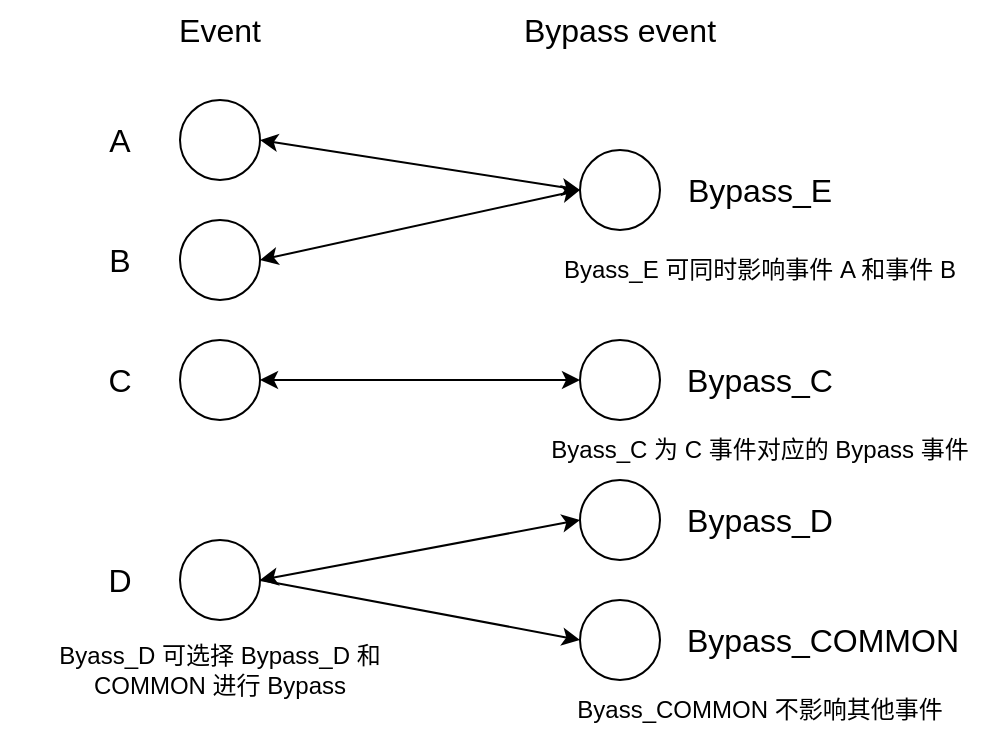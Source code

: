 <mxfile version="28.2.3">
  <diagram name="第 1 页" id="NCsJXEQHVqjGF3GBmv68">
    <mxGraphModel dx="1109" dy="843" grid="1" gridSize="10" guides="1" tooltips="1" connect="1" arrows="1" fold="1" page="1" pageScale="1" pageWidth="827" pageHeight="1169" math="0" shadow="0">
      <root>
        <mxCell id="0" />
        <mxCell id="1" parent="0" />
        <mxCell id="pQwcLOvFqo98Sgp6cZVr-1" value="" style="ellipse;whiteSpace=wrap;html=1;aspect=fixed;" parent="1" vertex="1">
          <mxGeometry x="200" y="200" width="40" height="40" as="geometry" />
        </mxCell>
        <mxCell id="pQwcLOvFqo98Sgp6cZVr-2" value="" style="ellipse;whiteSpace=wrap;html=1;aspect=fixed;" parent="1" vertex="1">
          <mxGeometry x="200" y="260" width="40" height="40" as="geometry" />
        </mxCell>
        <mxCell id="pQwcLOvFqo98Sgp6cZVr-3" value="" style="ellipse;whiteSpace=wrap;html=1;aspect=fixed;" parent="1" vertex="1">
          <mxGeometry x="200" y="320" width="40" height="40" as="geometry" />
        </mxCell>
        <mxCell id="pQwcLOvFqo98Sgp6cZVr-33" style="rounded=0;orthogonalLoop=1;jettySize=auto;html=1;exitX=1;exitY=0.5;exitDx=0;exitDy=0;entryX=0;entryY=0.5;entryDx=0;entryDy=0;startArrow=classic;startFill=1;" parent="1" source="pQwcLOvFqo98Sgp6cZVr-4" target="pQwcLOvFqo98Sgp6cZVr-10" edge="1">
          <mxGeometry relative="1" as="geometry" />
        </mxCell>
        <mxCell id="pQwcLOvFqo98Sgp6cZVr-34" style="rounded=0;orthogonalLoop=1;jettySize=auto;html=1;exitX=1;exitY=0.5;exitDx=0;exitDy=0;entryX=0;entryY=0.5;entryDx=0;entryDy=0;startArrow=none;startFill=0;" parent="1" source="pQwcLOvFqo98Sgp6cZVr-4" target="pQwcLOvFqo98Sgp6cZVr-29" edge="1">
          <mxGeometry relative="1" as="geometry" />
        </mxCell>
        <mxCell id="pQwcLOvFqo98Sgp6cZVr-4" value="" style="ellipse;whiteSpace=wrap;html=1;aspect=fixed;" parent="1" vertex="1">
          <mxGeometry x="200" y="420" width="40" height="40" as="geometry" />
        </mxCell>
        <mxCell id="pQwcLOvFqo98Sgp6cZVr-6" value="&lt;font style=&quot;font-size: 16px;&quot;&gt;Event&lt;/font&gt;" style="text;html=1;align=center;verticalAlign=middle;whiteSpace=wrap;rounded=0;" parent="1" vertex="1">
          <mxGeometry x="190" y="150" width="60" height="30" as="geometry" />
        </mxCell>
        <mxCell id="pQwcLOvFqo98Sgp6cZVr-19" style="rounded=0;orthogonalLoop=1;jettySize=auto;html=1;exitX=0;exitY=0.5;exitDx=0;exitDy=0;entryX=1;entryY=0.5;entryDx=0;entryDy=0;startArrow=classic;startFill=1;" parent="1" source="pQwcLOvFqo98Sgp6cZVr-7" target="pQwcLOvFqo98Sgp6cZVr-1" edge="1">
          <mxGeometry relative="1" as="geometry" />
        </mxCell>
        <mxCell id="pQwcLOvFqo98Sgp6cZVr-20" style="rounded=0;orthogonalLoop=1;jettySize=auto;html=1;exitX=0;exitY=0.5;exitDx=0;exitDy=0;entryX=1;entryY=0.5;entryDx=0;entryDy=0;startArrow=classic;startFill=1;" parent="1" source="pQwcLOvFqo98Sgp6cZVr-7" target="pQwcLOvFqo98Sgp6cZVr-2" edge="1">
          <mxGeometry relative="1" as="geometry" />
        </mxCell>
        <mxCell id="pQwcLOvFqo98Sgp6cZVr-7" value="" style="ellipse;whiteSpace=wrap;html=1;aspect=fixed;" parent="1" vertex="1">
          <mxGeometry x="400" y="225" width="40" height="40" as="geometry" />
        </mxCell>
        <mxCell id="pQwcLOvFqo98Sgp6cZVr-21" style="edgeStyle=orthogonalEdgeStyle;rounded=0;orthogonalLoop=1;jettySize=auto;html=1;exitX=0;exitY=0.5;exitDx=0;exitDy=0;entryX=1;entryY=0.5;entryDx=0;entryDy=0;startArrow=classic;startFill=1;" parent="1" source="pQwcLOvFqo98Sgp6cZVr-9" target="pQwcLOvFqo98Sgp6cZVr-3" edge="1">
          <mxGeometry relative="1" as="geometry" />
        </mxCell>
        <mxCell id="pQwcLOvFqo98Sgp6cZVr-9" value="" style="ellipse;whiteSpace=wrap;html=1;aspect=fixed;" parent="1" vertex="1">
          <mxGeometry x="400" y="320" width="40" height="40" as="geometry" />
        </mxCell>
        <mxCell id="pQwcLOvFqo98Sgp6cZVr-10" value="" style="ellipse;whiteSpace=wrap;html=1;aspect=fixed;" parent="1" vertex="1">
          <mxGeometry x="400" y="390" width="40" height="40" as="geometry" />
        </mxCell>
        <mxCell id="pQwcLOvFqo98Sgp6cZVr-12" value="&lt;font style=&quot;font-size: 16px;&quot;&gt;Bypass event&lt;/font&gt;" style="text;html=1;align=center;verticalAlign=middle;whiteSpace=wrap;rounded=0;" parent="1" vertex="1">
          <mxGeometry x="365" y="150" width="110" height="30" as="geometry" />
        </mxCell>
        <mxCell id="pQwcLOvFqo98Sgp6cZVr-13" value="&lt;font style=&quot;font-size: 16px;&quot;&gt;A&lt;/font&gt;" style="text;html=1;align=center;verticalAlign=middle;whiteSpace=wrap;rounded=0;" parent="1" vertex="1">
          <mxGeometry x="140" y="205" width="60" height="30" as="geometry" />
        </mxCell>
        <mxCell id="pQwcLOvFqo98Sgp6cZVr-14" value="&lt;span style=&quot;font-size: 16px;&quot;&gt;B&lt;/span&gt;" style="text;html=1;align=center;verticalAlign=middle;whiteSpace=wrap;rounded=0;" parent="1" vertex="1">
          <mxGeometry x="140" y="265" width="60" height="30" as="geometry" />
        </mxCell>
        <mxCell id="pQwcLOvFqo98Sgp6cZVr-15" value="&lt;font style=&quot;font-size: 16px;&quot;&gt;C&lt;/font&gt;" style="text;html=1;align=center;verticalAlign=middle;whiteSpace=wrap;rounded=0;" parent="1" vertex="1">
          <mxGeometry x="140" y="325" width="60" height="30" as="geometry" />
        </mxCell>
        <mxCell id="pQwcLOvFqo98Sgp6cZVr-16" value="&lt;font style=&quot;font-size: 16px;&quot;&gt;D&lt;/font&gt;" style="text;html=1;align=center;verticalAlign=middle;whiteSpace=wrap;rounded=0;" parent="1" vertex="1">
          <mxGeometry x="140" y="425" width="60" height="30" as="geometry" />
        </mxCell>
        <mxCell id="pQwcLOvFqo98Sgp6cZVr-22" value="&lt;font style=&quot;font-size: 16px;&quot;&gt;Bypass_E&lt;/font&gt;" style="text;html=1;align=center;verticalAlign=middle;whiteSpace=wrap;rounded=0;" parent="1" vertex="1">
          <mxGeometry x="460" y="230" width="60" height="30" as="geometry" />
        </mxCell>
        <mxCell id="pQwcLOvFqo98Sgp6cZVr-24" value="&lt;font style=&quot;font-size: 16px;&quot;&gt;Bypass_C&lt;/font&gt;" style="text;html=1;align=center;verticalAlign=middle;whiteSpace=wrap;rounded=0;" parent="1" vertex="1">
          <mxGeometry x="460" y="325" width="60" height="30" as="geometry" />
        </mxCell>
        <mxCell id="pQwcLOvFqo98Sgp6cZVr-27" value="Byass_E 可同时影响事件 A 和事件 B" style="text;html=1;align=center;verticalAlign=middle;whiteSpace=wrap;rounded=0;" parent="1" vertex="1">
          <mxGeometry x="380" y="270" width="220" height="30" as="geometry" />
        </mxCell>
        <mxCell id="pQwcLOvFqo98Sgp6cZVr-28" value="Byass_C 为 C 事件对应的 Bypass 事件" style="text;html=1;align=center;verticalAlign=middle;whiteSpace=wrap;rounded=0;" parent="1" vertex="1">
          <mxGeometry x="380" y="360" width="220" height="30" as="geometry" />
        </mxCell>
        <mxCell id="pQwcLOvFqo98Sgp6cZVr-29" value="" style="ellipse;whiteSpace=wrap;html=1;aspect=fixed;" parent="1" vertex="1">
          <mxGeometry x="400" y="450" width="40" height="40" as="geometry" />
        </mxCell>
        <mxCell id="pQwcLOvFqo98Sgp6cZVr-30" value="&lt;font style=&quot;font-size: 16px;&quot;&gt;Bypass_D&lt;/font&gt;" style="text;html=1;align=center;verticalAlign=middle;whiteSpace=wrap;rounded=0;" parent="1" vertex="1">
          <mxGeometry x="460" y="395" width="60" height="30" as="geometry" />
        </mxCell>
        <mxCell id="pQwcLOvFqo98Sgp6cZVr-31" value="&lt;font style=&quot;font-size: 16px;&quot;&gt;Bypass_COMMON&lt;/font&gt;" style="text;html=1;align=center;verticalAlign=middle;whiteSpace=wrap;rounded=0;" parent="1" vertex="1">
          <mxGeometry x="460" y="455" width="123" height="30" as="geometry" />
        </mxCell>
        <mxCell id="pQwcLOvFqo98Sgp6cZVr-32" value="Byass_D 可选择 Bypass_D 和 COMMON 进行 Bypass" style="text;html=1;align=center;verticalAlign=middle;whiteSpace=wrap;rounded=0;" parent="1" vertex="1">
          <mxGeometry x="110" y="470" width="220" height="30" as="geometry" />
        </mxCell>
        <mxCell id="pQwcLOvFqo98Sgp6cZVr-35" value="Byass_COMMON 不影响其他事件" style="text;html=1;align=center;verticalAlign=middle;whiteSpace=wrap;rounded=0;" parent="1" vertex="1">
          <mxGeometry x="380" y="490" width="220" height="30" as="geometry" />
        </mxCell>
      </root>
    </mxGraphModel>
  </diagram>
</mxfile>
